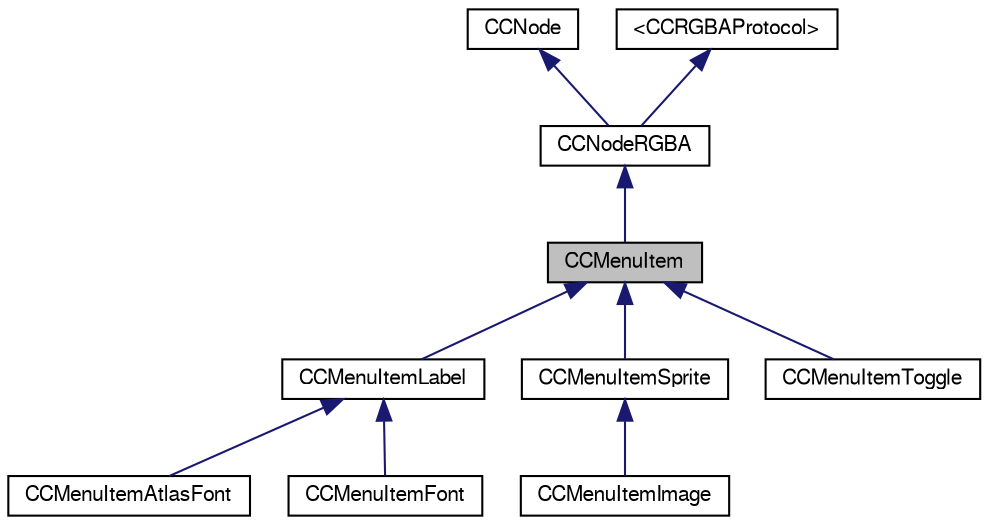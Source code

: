 digraph G
{
  bgcolor="transparent";
  edge [fontname="FreeSans",fontsize="10",labelfontname="FreeSans",labelfontsize="10"];
  node [fontname="FreeSans",fontsize="10",shape=record];
  Node1 [label="CCMenuItem",height=0.2,width=0.4,color="black", fillcolor="grey75", style="filled" fontcolor="black"];
  Node2 -> Node1 [dir="back",color="midnightblue",fontsize="10",style="solid",fontname="FreeSans"];
  Node2 [label="CCNodeRGBA",height=0.2,width=0.4,color="black",URL="$interface_c_c_node_r_g_b_a.html"];
  Node3 -> Node2 [dir="back",color="midnightblue",fontsize="10",style="solid",fontname="FreeSans"];
  Node3 [label="CCNode",height=0.2,width=0.4,color="black",URL="$interface_c_c_node.html"];
  Node4 -> Node2 [dir="back",color="midnightblue",fontsize="10",style="solid",fontname="FreeSans"];
  Node4 [label="\<CCRGBAProtocol\>",height=0.2,width=0.4,color="black",URL="$protocol_c_c_r_g_b_a_protocol-p.html",tooltip="CC RGBA protocol."];
  Node1 -> Node5 [dir="back",color="midnightblue",fontsize="10",style="solid",fontname="FreeSans"];
  Node5 [label="CCMenuItemLabel",height=0.2,width=0.4,color="black",URL="$interface_c_c_menu_item_label.html"];
  Node5 -> Node6 [dir="back",color="midnightblue",fontsize="10",style="solid",fontname="FreeSans"];
  Node6 [label="CCMenuItemAtlasFont",height=0.2,width=0.4,color="black",URL="$interface_c_c_menu_item_atlas_font.html"];
  Node5 -> Node7 [dir="back",color="midnightblue",fontsize="10",style="solid",fontname="FreeSans"];
  Node7 [label="CCMenuItemFont",height=0.2,width=0.4,color="black",URL="$interface_c_c_menu_item_font.html"];
  Node1 -> Node8 [dir="back",color="midnightblue",fontsize="10",style="solid",fontname="FreeSans"];
  Node8 [label="CCMenuItemSprite",height=0.2,width=0.4,color="black",URL="$interface_c_c_menu_item_sprite.html"];
  Node8 -> Node9 [dir="back",color="midnightblue",fontsize="10",style="solid",fontname="FreeSans"];
  Node9 [label="CCMenuItemImage",height=0.2,width=0.4,color="black",URL="$interface_c_c_menu_item_image.html"];
  Node1 -> Node10 [dir="back",color="midnightblue",fontsize="10",style="solid",fontname="FreeSans"];
  Node10 [label="CCMenuItemToggle",height=0.2,width=0.4,color="black",URL="$interface_c_c_menu_item_toggle.html"];
}
